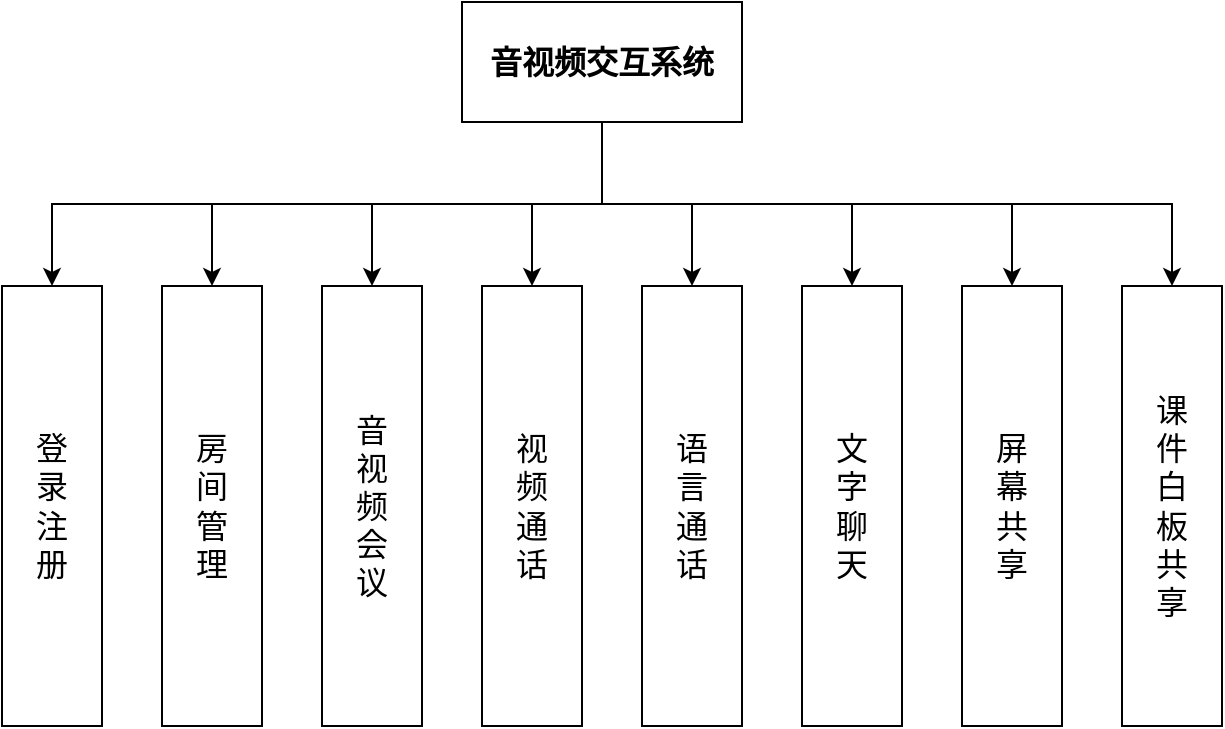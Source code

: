 <mxfile version="17.4.4" type="github">
  <diagram id="8itv4O8RFzNdC3eA7wQr" name="第 1 页">
    <mxGraphModel dx="1422" dy="754" grid="1" gridSize="10" guides="1" tooltips="1" connect="1" arrows="1" fold="1" page="1" pageScale="1" pageWidth="827" pageHeight="1169" math="0" shadow="0">
      <root>
        <mxCell id="0" />
        <mxCell id="1" parent="0" />
        <mxCell id="qo7O5g57wQiHfABagfa3-18" style="edgeStyle=orthogonalEdgeStyle;rounded=0;orthogonalLoop=1;jettySize=auto;html=1;exitX=0.5;exitY=1;exitDx=0;exitDy=0;entryX=0.5;entryY=0;entryDx=0;entryDy=0;fontSize=16;" edge="1" parent="1" source="qo7O5g57wQiHfABagfa3-7" target="qo7O5g57wQiHfABagfa3-8">
          <mxGeometry relative="1" as="geometry" />
        </mxCell>
        <mxCell id="qo7O5g57wQiHfABagfa3-19" style="edgeStyle=orthogonalEdgeStyle;rounded=0;orthogonalLoop=1;jettySize=auto;html=1;exitX=0.5;exitY=1;exitDx=0;exitDy=0;fontSize=16;" edge="1" parent="1" source="qo7O5g57wQiHfABagfa3-7" target="qo7O5g57wQiHfABagfa3-9">
          <mxGeometry relative="1" as="geometry">
            <mxPoint x="190" y="170" as="targetPoint" />
          </mxGeometry>
        </mxCell>
        <mxCell id="qo7O5g57wQiHfABagfa3-21" style="edgeStyle=orthogonalEdgeStyle;rounded=0;orthogonalLoop=1;jettySize=auto;html=1;exitX=0.5;exitY=1;exitDx=0;exitDy=0;entryX=0.5;entryY=0;entryDx=0;entryDy=0;fontSize=16;" edge="1" parent="1" source="qo7O5g57wQiHfABagfa3-7" target="qo7O5g57wQiHfABagfa3-10">
          <mxGeometry relative="1" as="geometry" />
        </mxCell>
        <mxCell id="qo7O5g57wQiHfABagfa3-22" style="edgeStyle=orthogonalEdgeStyle;rounded=0;orthogonalLoop=1;jettySize=auto;html=1;exitX=0.5;exitY=1;exitDx=0;exitDy=0;entryX=0.5;entryY=0;entryDx=0;entryDy=0;fontSize=16;" edge="1" parent="1" source="qo7O5g57wQiHfABagfa3-7" target="qo7O5g57wQiHfABagfa3-11">
          <mxGeometry relative="1" as="geometry" />
        </mxCell>
        <mxCell id="qo7O5g57wQiHfABagfa3-23" style="edgeStyle=orthogonalEdgeStyle;rounded=0;orthogonalLoop=1;jettySize=auto;html=1;exitX=0.5;exitY=1;exitDx=0;exitDy=0;fontSize=16;" edge="1" parent="1" source="qo7O5g57wQiHfABagfa3-7" target="qo7O5g57wQiHfABagfa3-12">
          <mxGeometry relative="1" as="geometry" />
        </mxCell>
        <mxCell id="qo7O5g57wQiHfABagfa3-24" style="edgeStyle=orthogonalEdgeStyle;rounded=0;orthogonalLoop=1;jettySize=auto;html=1;exitX=0.5;exitY=1;exitDx=0;exitDy=0;entryX=0.5;entryY=0;entryDx=0;entryDy=0;fontSize=16;" edge="1" parent="1" source="qo7O5g57wQiHfABagfa3-7" target="qo7O5g57wQiHfABagfa3-13">
          <mxGeometry relative="1" as="geometry" />
        </mxCell>
        <mxCell id="qo7O5g57wQiHfABagfa3-25" style="edgeStyle=orthogonalEdgeStyle;rounded=0;orthogonalLoop=1;jettySize=auto;html=1;exitX=0.5;exitY=1;exitDx=0;exitDy=0;entryX=0.5;entryY=0;entryDx=0;entryDy=0;fontSize=16;" edge="1" parent="1" source="qo7O5g57wQiHfABagfa3-7" target="qo7O5g57wQiHfABagfa3-15">
          <mxGeometry relative="1" as="geometry" />
        </mxCell>
        <mxCell id="qo7O5g57wQiHfABagfa3-26" style="edgeStyle=orthogonalEdgeStyle;rounded=0;orthogonalLoop=1;jettySize=auto;html=1;exitX=0.5;exitY=1;exitDx=0;exitDy=0;entryX=0.5;entryY=0;entryDx=0;entryDy=0;fontSize=16;" edge="1" parent="1" source="qo7O5g57wQiHfABagfa3-7" target="qo7O5g57wQiHfABagfa3-16">
          <mxGeometry relative="1" as="geometry" />
        </mxCell>
        <mxCell id="qo7O5g57wQiHfABagfa3-7" value="音视频交互系统" style="rounded=0;whiteSpace=wrap;html=1;fontSize=16;fontStyle=1" vertex="1" parent="1">
          <mxGeometry x="280" y="58" width="140" height="60" as="geometry" />
        </mxCell>
        <mxCell id="qo7O5g57wQiHfABagfa3-8" value="登&lt;br&gt;录&lt;br&gt;注&lt;br&gt;册" style="rounded=0;whiteSpace=wrap;html=1;fontSize=16;" vertex="1" parent="1">
          <mxGeometry x="50" y="200" width="50" height="220" as="geometry" />
        </mxCell>
        <mxCell id="qo7O5g57wQiHfABagfa3-9" value="房&lt;br&gt;间&lt;br&gt;管&lt;br&gt;理" style="rounded=0;whiteSpace=wrap;html=1;fontSize=16;" vertex="1" parent="1">
          <mxGeometry x="130" y="200" width="50" height="220" as="geometry" />
        </mxCell>
        <mxCell id="qo7O5g57wQiHfABagfa3-10" value="音&lt;br&gt;视&lt;br&gt;频&lt;br&gt;会&lt;br&gt;议" style="rounded=0;whiteSpace=wrap;html=1;fontSize=16;" vertex="1" parent="1">
          <mxGeometry x="210" y="200" width="50" height="220" as="geometry" />
        </mxCell>
        <mxCell id="qo7O5g57wQiHfABagfa3-11" value="视&lt;br&gt;频&lt;br&gt;通&lt;br&gt;话" style="rounded=0;whiteSpace=wrap;html=1;fontSize=16;" vertex="1" parent="1">
          <mxGeometry x="290" y="200" width="50" height="220" as="geometry" />
        </mxCell>
        <mxCell id="qo7O5g57wQiHfABagfa3-12" value="语&lt;br&gt;言&lt;br&gt;通&lt;br&gt;话" style="rounded=0;whiteSpace=wrap;html=1;fontSize=16;" vertex="1" parent="1">
          <mxGeometry x="370" y="200" width="50" height="220" as="geometry" />
        </mxCell>
        <mxCell id="qo7O5g57wQiHfABagfa3-13" value="文&lt;br&gt;字&lt;br&gt;聊&lt;br&gt;天" style="rounded=0;whiteSpace=wrap;html=1;fontSize=16;" vertex="1" parent="1">
          <mxGeometry x="450" y="200" width="50" height="220" as="geometry" />
        </mxCell>
        <mxCell id="qo7O5g57wQiHfABagfa3-15" value="屏&lt;br&gt;幕&lt;br&gt;共&lt;br&gt;享" style="rounded=0;whiteSpace=wrap;html=1;fontSize=16;" vertex="1" parent="1">
          <mxGeometry x="530" y="200" width="50" height="220" as="geometry" />
        </mxCell>
        <mxCell id="qo7O5g57wQiHfABagfa3-16" value="课&lt;br&gt;件&lt;br&gt;白&lt;br&gt;板&lt;br&gt;共&lt;br&gt;享" style="rounded=0;whiteSpace=wrap;html=1;fontSize=16;" vertex="1" parent="1">
          <mxGeometry x="610" y="200" width="50" height="220" as="geometry" />
        </mxCell>
      </root>
    </mxGraphModel>
  </diagram>
</mxfile>
